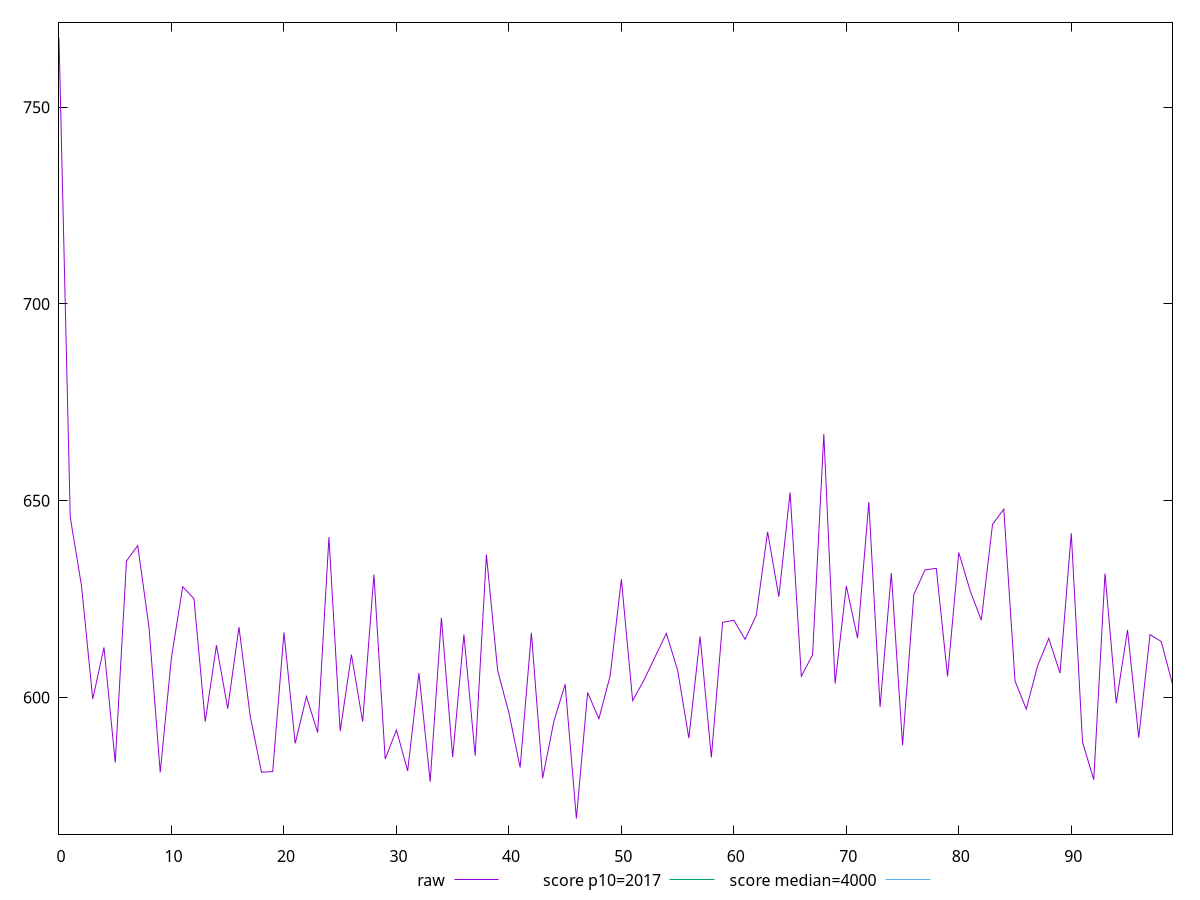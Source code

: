 reset

$raw <<EOF
0 767.6000000000003
1 645.7720000000007
2 628.3680000000004
3 599.5800000000003
4 612.7040000000003
5 583.4760000000006
6 634.6840000000002
7 638.5760000000006
8 617.8600000000008
9 580.9600000000005
10 610.212000000001
11 628.1320000000004
12 625.0920000000006
13 593.8519999999999
14 613.2640000000006
15 597.1560000000004
16 617.8880000000001
17 595.2680000000004
18 581.0080000000005
19 581.1480000000001
20 616.5200000000008
21 588.3160000000003
22 600.2400000000002
23 591.0600000000004
24 640.7400000000007
25 591.4200000000005
26 610.8680000000003
27 593.8360000000001
28 631.2480000000007
29 584.3480000000006
30 591.7240000000006
31 581.3360000000004
32 606.1920000000008
33 578.6080000000003
34 620.22
35 584.8280000000002
36 615.984
37 585.2120000000004
38 636.3120000000007
39 606.8400000000001
40 596.0720000000003
41 582.1960000000001
42 616.4280000000007
43 579.468
44 593.9560000000004
45 603.3400000000005
46 569.2320000000005
47 601.2360000000009
48 594.5640000000001
49 605.4720000000007
50 630.0520000000005
51 599.1959999999999
52 604.3440000000007
53 610.3320000000004
54 616.2680000000001
55 606.9400000000004
56 589.6560000000007
57 615.4920000000002
58 584.7680000000005
59 619.0800000000005
60 619.6000000000007
61 614.7760000000003
62 620.9160000000004
63 642.0680000000004
64 625.5800000000007
65 652.1200000000006
66 605.3760000000003
67 610.8320000000004
68 666.9400000000004
69 603.5480000000003
70 628.3160000000003
71 615.0360000000004
72 649.6480000000001
73 597.5640000000001
74 631.6080000000005
75 587.8680000000003
76 626.1320000000001
77 632.4120000000003
78 632.8120000000007
79 605.3600000000002
80 636.8320000000007
81 627.2040000000005
82 619.6320000000004
83 643.9800000000005
84 647.8480000000002
85 604.1600000000003
86 597.0120000000004
87 607.9880000000002
88 615.0080000000005
89 606.1680000000001
90 641.7120000000004
91 588.6560000000007
92 579.0920000000004
93 631.4959999999999
94 598.5320000000004
95 617.1520000000007
96 589.7800000000002
97 615.9600000000005
98 614.2160000000005
99 603.3560000000003
EOF

set key outside below
set xrange [0:99]
set yrange [565.2646400000006:771.5673600000002]
set trange [565.2646400000006:771.5673600000002]
set terminal svg size 640, 500 enhanced background rgb 'white'
set output "report_00018_2021-02-10T15-25-16.877Z/mainthread-work-breakdown/samples/pages+cached+noadtech+nomedia/raw/values.svg"

plot $raw title "raw" with line, \
     2017 title "score p10=2017", \
     4000 title "score median=4000"

reset
